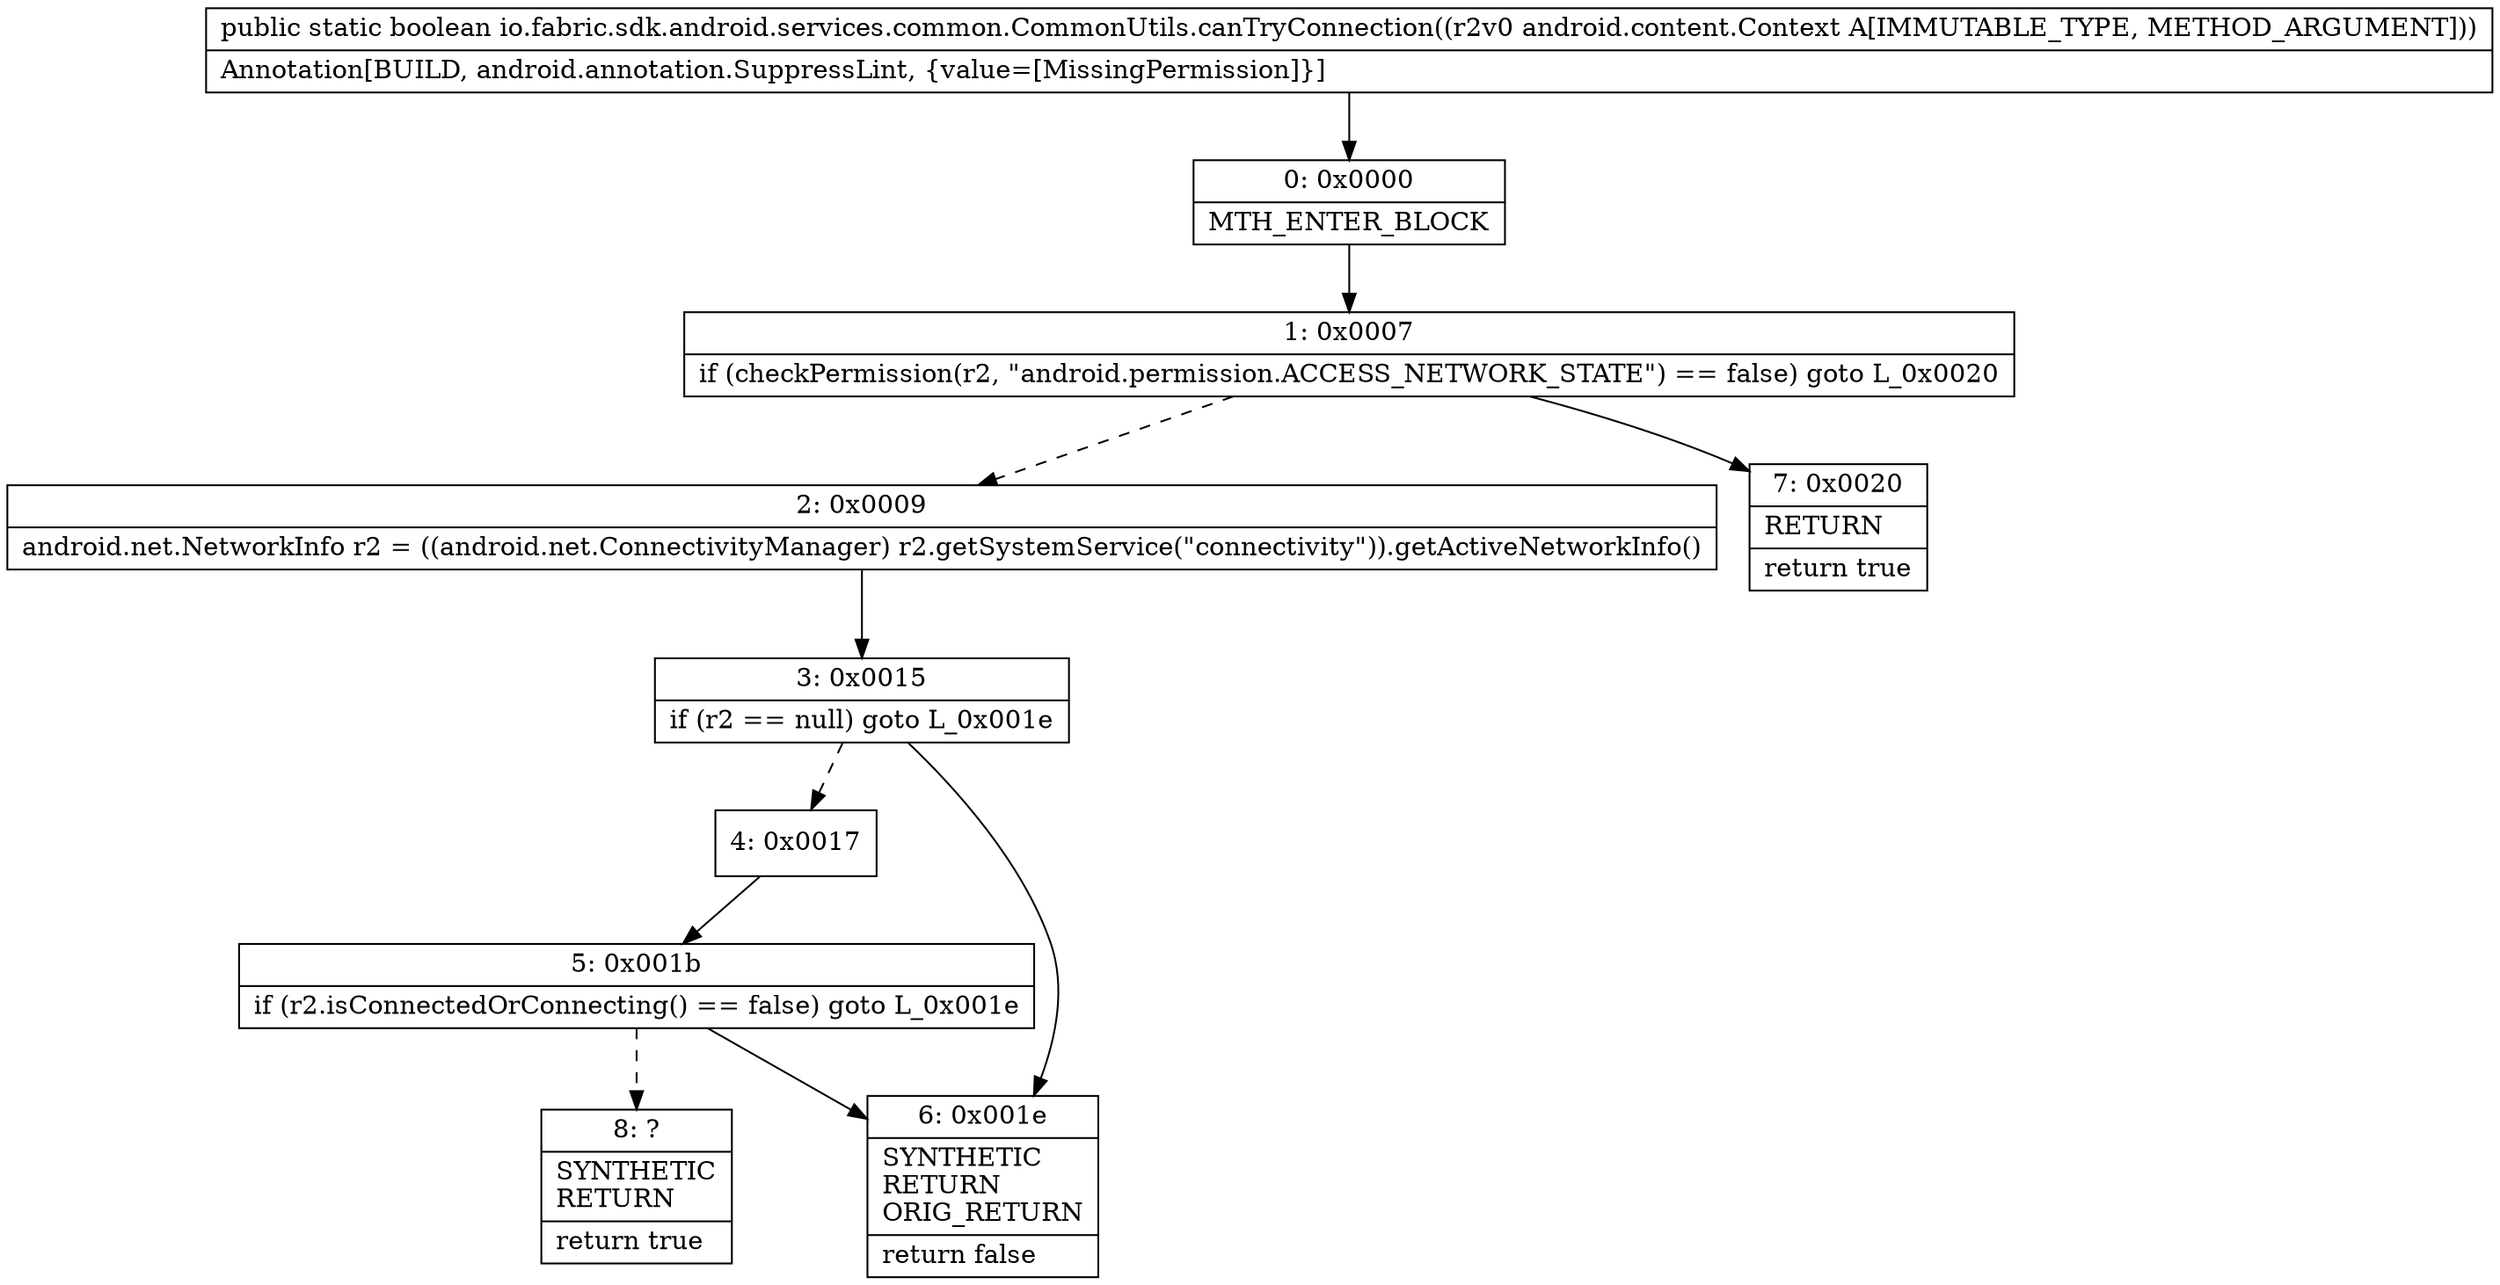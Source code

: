 digraph "CFG forio.fabric.sdk.android.services.common.CommonUtils.canTryConnection(Landroid\/content\/Context;)Z" {
Node_0 [shape=record,label="{0\:\ 0x0000|MTH_ENTER_BLOCK\l}"];
Node_1 [shape=record,label="{1\:\ 0x0007|if (checkPermission(r2, \"android.permission.ACCESS_NETWORK_STATE\") == false) goto L_0x0020\l}"];
Node_2 [shape=record,label="{2\:\ 0x0009|android.net.NetworkInfo r2 = ((android.net.ConnectivityManager) r2.getSystemService(\"connectivity\")).getActiveNetworkInfo()\l}"];
Node_3 [shape=record,label="{3\:\ 0x0015|if (r2 == null) goto L_0x001e\l}"];
Node_4 [shape=record,label="{4\:\ 0x0017}"];
Node_5 [shape=record,label="{5\:\ 0x001b|if (r2.isConnectedOrConnecting() == false) goto L_0x001e\l}"];
Node_6 [shape=record,label="{6\:\ 0x001e|SYNTHETIC\lRETURN\lORIG_RETURN\l|return false\l}"];
Node_7 [shape=record,label="{7\:\ 0x0020|RETURN\l|return true\l}"];
Node_8 [shape=record,label="{8\:\ ?|SYNTHETIC\lRETURN\l|return true\l}"];
MethodNode[shape=record,label="{public static boolean io.fabric.sdk.android.services.common.CommonUtils.canTryConnection((r2v0 android.content.Context A[IMMUTABLE_TYPE, METHOD_ARGUMENT]))  | Annotation[BUILD, android.annotation.SuppressLint, \{value=[MissingPermission]\}]\l}"];
MethodNode -> Node_0;
Node_0 -> Node_1;
Node_1 -> Node_2[style=dashed];
Node_1 -> Node_7;
Node_2 -> Node_3;
Node_3 -> Node_4[style=dashed];
Node_3 -> Node_6;
Node_4 -> Node_5;
Node_5 -> Node_6;
Node_5 -> Node_8[style=dashed];
}

